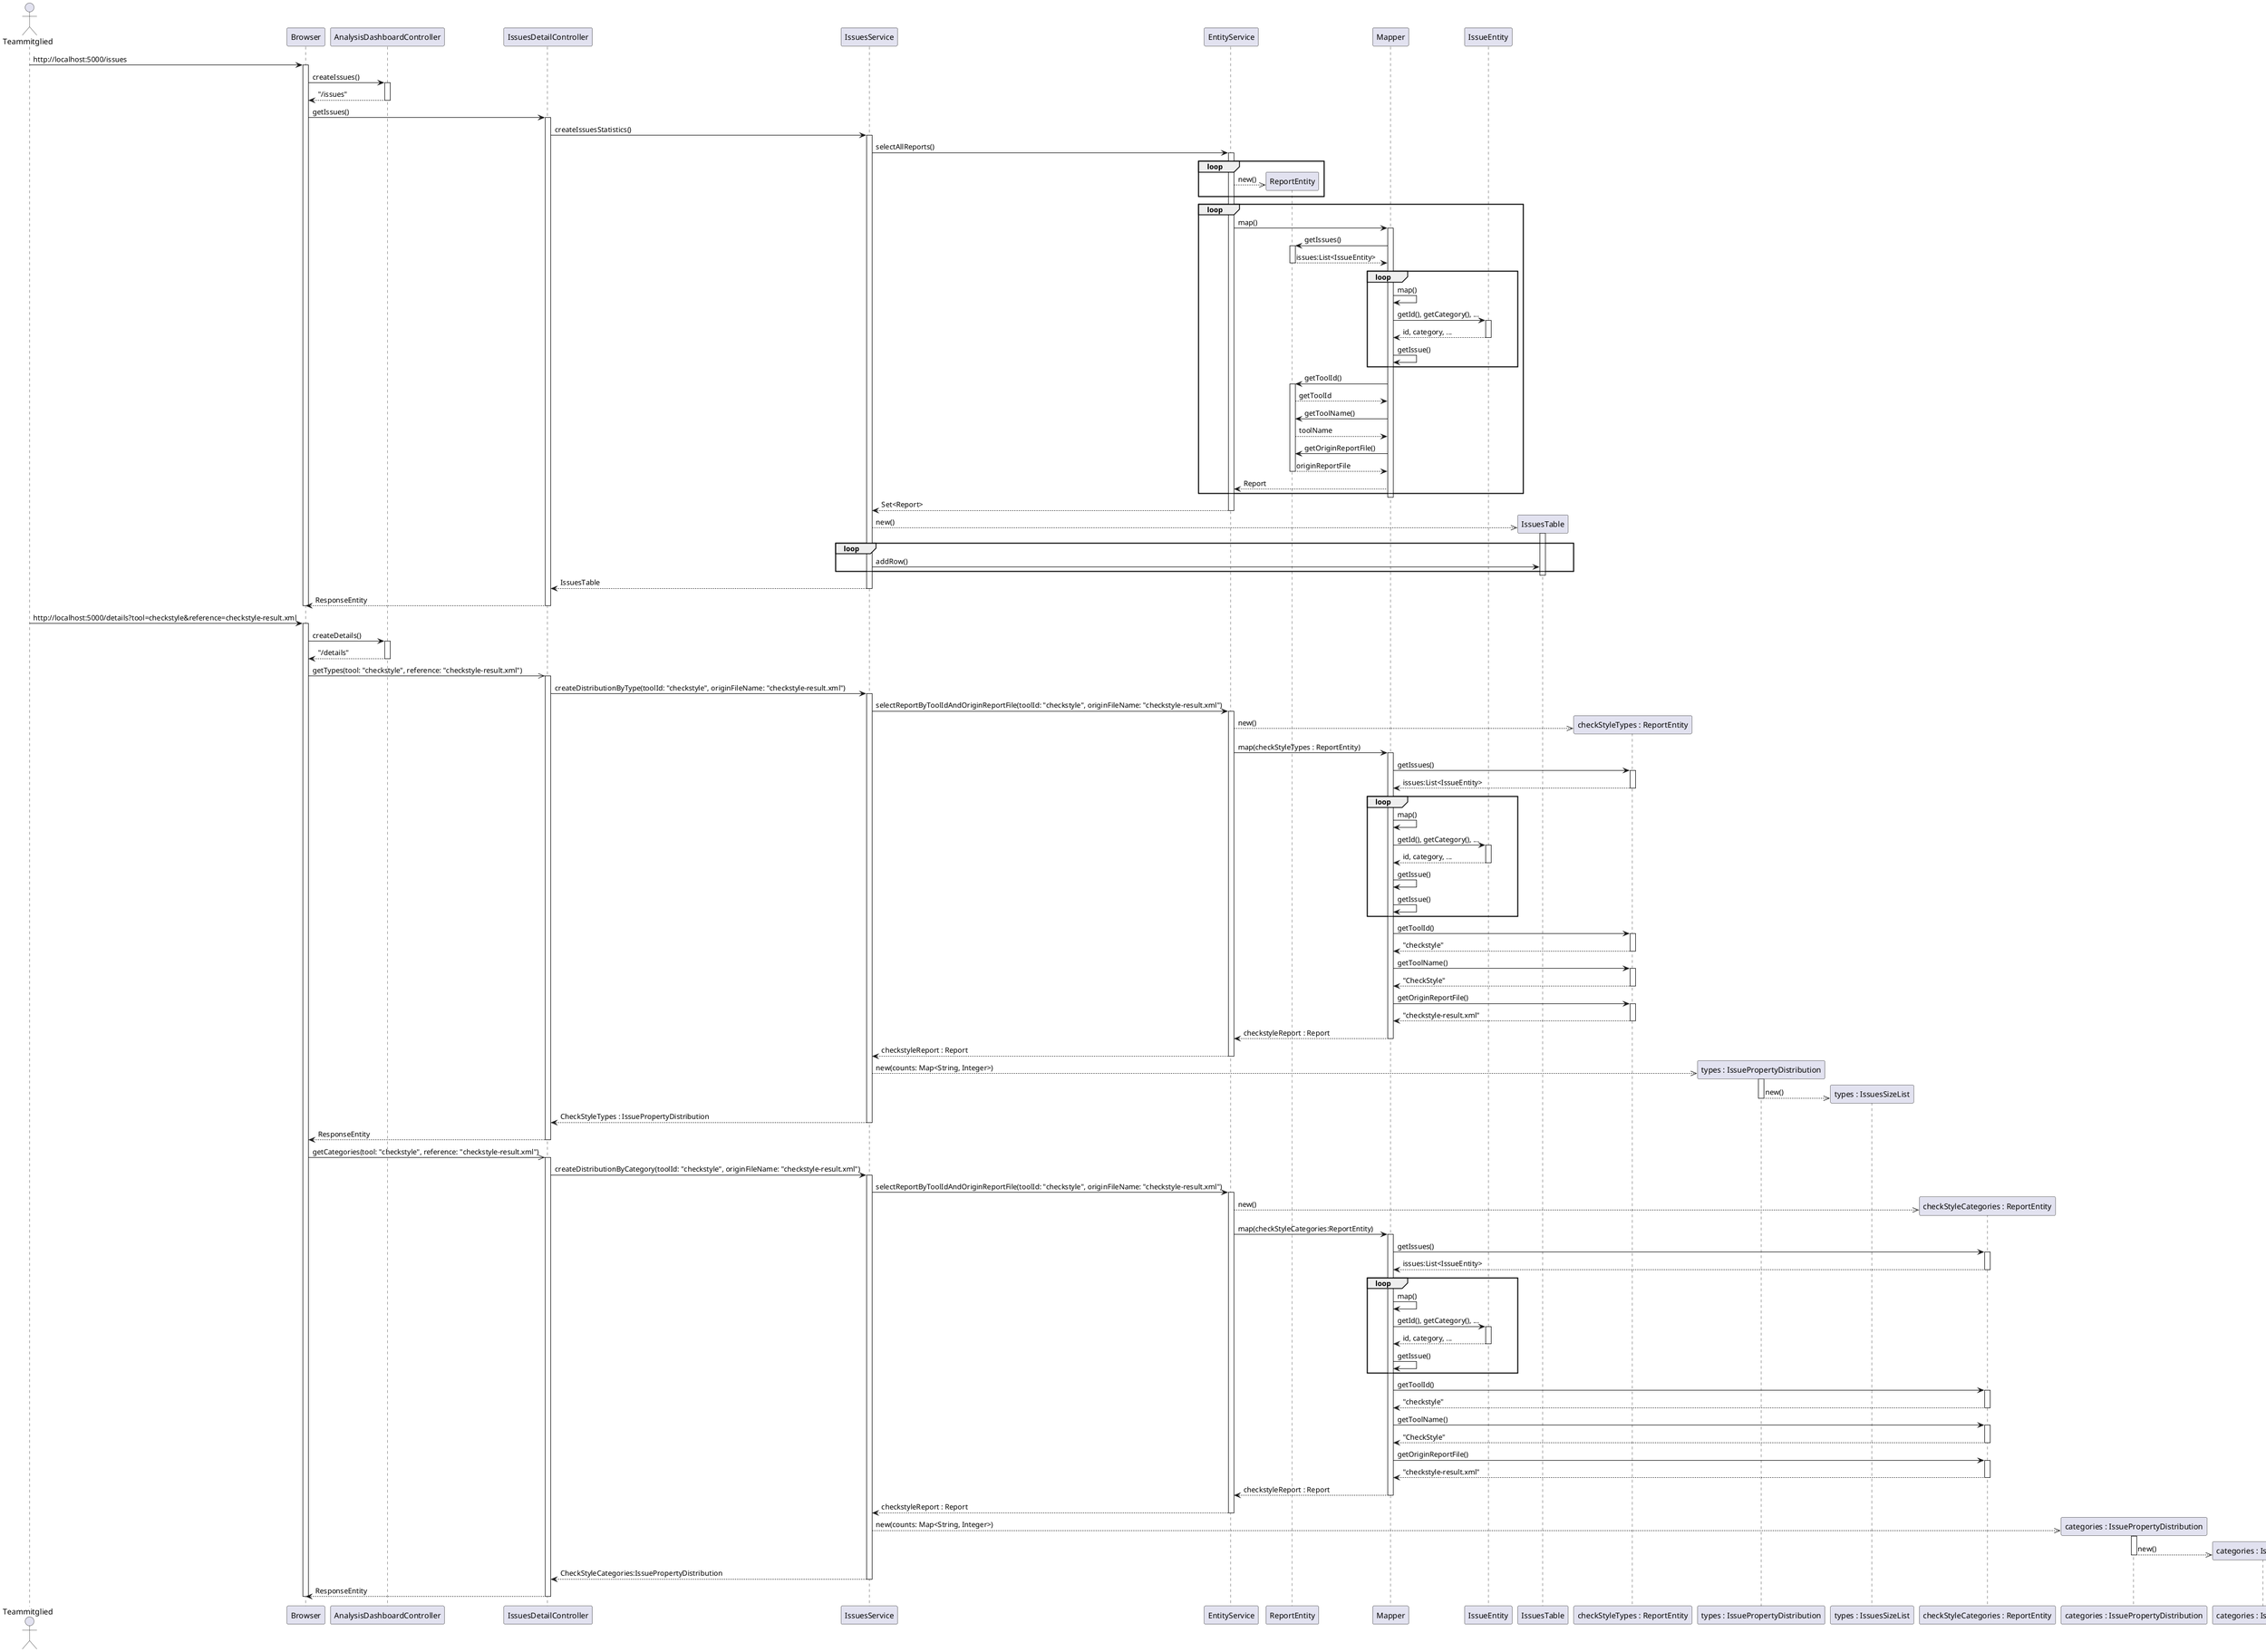 @startuml

actor Teammitglied
Teammitglied -> Browser: http://localhost:5000/issues
activate Browser

Browser -> AnalysisDashboardController: createIssues()
activate AnalysisDashboardController
AnalysisDashboardController --> Browser: "/issues"
deactivate AnalysisDashboardController
Browser -> IssuesDetailController: getIssues()

activate IssuesDetailController


IssuesDetailController -> IssuesService: createIssuesStatistics()

activate IssuesService

IssuesService -> EntityService: selectAllReports()
activate EntityService

create ReportEntity

loop
    EntityService -->> ReportEntity: new()
end
loop
    EntityService -> Mapper: map()
    activate Mapper
    Mapper -> ReportEntity: getIssues()
    activate ReportEntity
    Mapper <-- ReportEntity: issues:List<IssueEntity>
    deactivate ReportEntity

    deactivate ReportEntity
    loop
        Mapper -> Mapper: map()
        Mapper -> IssueEntity: getId(), getCategory(), ...
        activate IssueEntity
        Mapper <-- IssueEntity: id, category, ...
        deactivate IssueEntity
        Mapper -> Mapper: getIssue()
    end
    deactivate ReportEntity

    Mapper -> ReportEntity: getToolId()
    activate ReportEntity
    Mapper <-- ReportEntity: getToolId
    Mapper -> ReportEntity: getToolName()
    Mapper <-- ReportEntity: toolName
    Mapper -> ReportEntity: getOriginReportFile()
    Mapper <-- ReportEntity: originReportFile
    deactivate ReportEntity
    EntityService <-- Mapper: Report
end
deactivate Mapper

IssuesService <-- EntityService: Set<Report>
deactivate EntityService


create IssuesTable
IssuesService -->> IssuesTable: new()
activate IssuesTable
loop
    IssuesService -> IssuesTable: addRow()
end
deactivate IssuesTable
IssuesDetailController <-- IssuesService: IssuesTable
deactivate IssuesService
Browser <-- IssuesDetailController: ResponseEntity
deactivate IssuesDetailController
deactivate Browser

' Details eines speziellen Reports ansehen
Teammitglied -> Browser: http://localhost:5000/details?tool=checkstyle&reference=checkstyle-result.xml
activate Browser
Browser -> AnalysisDashboardController: createDetails()

activate AnalysisDashboardController
Browser <-- AnalysisDashboardController: "/details"
deactivate AnalysisDashboardController
Browser ->> IssuesDetailController: getTypes(tool: "checkstyle", reference: "checkstyle-result.xml")
activate IssuesDetailController
IssuesDetailController -> IssuesService: createDistributionByType(toolId: "checkstyle", originFileName: "checkstyle-result.xml")
activate IssuesService
IssuesService -> EntityService: selectReportByToolIdAndOriginReportFile(toolId: "checkstyle", originFileName: "checkstyle-result.xml")
activate EntityService
create "checkStyleTypes : ReportEntity"
EntityService -->> "checkStyleTypes : ReportEntity": new()
EntityService -> Mapper: map(checkStyleTypes : ReportEntity)

activate Mapper
"checkStyleTypes : ReportEntity" <- Mapper: getIssues()
activate "checkStyleTypes : ReportEntity"
"checkStyleTypes : ReportEntity" --> Mapper: issues:List<IssueEntity>
deactivate "checkStyleTypes : ReportEntity"

loop
    Mapper -> Mapper: map()
    Mapper -> IssueEntity: getId(), getCategory(), ...
    activate IssueEntity
    Mapper <-- IssueEntity: id, category, ...
    deactivate IssueEntity
    Mapper -> Mapper: getIssue()
    Mapper -> Mapper: getIssue()
end
Mapper -> "checkStyleTypes : ReportEntity": getToolId()
activate "checkStyleTypes : ReportEntity"
Mapper <-- "checkStyleTypes : ReportEntity": "checkstyle"
deactivate "checkStyleTypes : ReportEntity"
Mapper -> "checkStyleTypes : ReportEntity": getToolName()
activate "checkStyleTypes : ReportEntity"
Mapper <-- "checkStyleTypes : ReportEntity": "CheckStyle"
deactivate "checkStyleTypes : ReportEntity"
Mapper -> "checkStyleTypes : ReportEntity": getOriginReportFile()
activate "checkStyleTypes : ReportEntity"
Mapper <-- "checkStyleTypes : ReportEntity": "checkstyle-result.xml"
deactivate "checkStyleTypes : ReportEntity"
EntityService <-- Mapper: checkstyleReport : Report
deactivate Mapper

IssuesService <-- EntityService: checkstyleReport : Report
deactivate EntityService
create "types : IssuePropertyDistribution"
IssuesService -->> "types : IssuePropertyDistribution": new(counts: Map<String, Integer>)
activate "types : IssuePropertyDistribution"
create "types : IssuesSizeList"
"types : IssuePropertyDistribution" -->> "types : IssuesSizeList": new()
deactivate "types : IssuePropertyDistribution"

IssuesDetailController <-- IssuesService: CheckStyleTypes : IssuePropertyDistribution
deactivate IssuesService
Browser <-- IssuesDetailController: ResponseEntity

deactivate IssuesDetailController





deactivate AnalysisDashboardController
Browser ->> IssuesDetailController: getCategories(tool: "checkstyle", reference: "checkstyle-result.xml")
activate IssuesDetailController
IssuesDetailController -> IssuesService: createDistributionByCategory(toolId: "checkstyle", originFileName: "checkstyle-result.xml")
activate IssuesService
IssuesService -> EntityService: selectReportByToolIdAndOriginReportFile(toolId: "checkstyle", originFileName: "checkstyle-result.xml")
activate EntityService
create "checkStyleCategories : ReportEntity"
EntityService -->> "checkStyleCategories : ReportEntity": new()
EntityService -> Mapper: map(checkStyleCategories:ReportEntity)

activate Mapper
"checkStyleCategories : ReportEntity" <- Mapper: getIssues()
activate "checkStyleCategories : ReportEntity"
"checkStyleCategories : ReportEntity" --> Mapper: issues:List<IssueEntity>
deactivate "checkStyleCategories : ReportEntity"

loop
    Mapper -> Mapper: map()
    Mapper -> IssueEntity: getId(), getCategory(), ...
    activate IssueEntity
    Mapper <-- IssueEntity: id, category, ...
    deactivate IssueEntity
    Mapper -> Mapper: getIssue()
end

Mapper -> "checkStyleCategories : ReportEntity": getToolId()
activate "checkStyleCategories : ReportEntity"
Mapper <-- "checkStyleCategories : ReportEntity": "checkstyle"
deactivate "checkStyleCategories : ReportEntity"
Mapper -> "checkStyleCategories : ReportEntity": getToolName()
activate "checkStyleCategories : ReportEntity"
Mapper <-- "checkStyleCategories : ReportEntity": "CheckStyle"
deactivate "checkStyleCategories : ReportEntity"
Mapper -> "checkStyleCategories : ReportEntity": getOriginReportFile()
activate "checkStyleCategories : ReportEntity"
Mapper <-- "checkStyleCategories : ReportEntity": "checkstyle-result.xml"
deactivate "checkStyleCategories : ReportEntity"
deactivate "checkStyleCategories : ReportEntity"
EntityService <-- Mapper: checkstyleReport : Report
deactivate Mapper

IssuesService <-- EntityService: checkstyleReport : Report
deactivate EntityService
create "categories : IssuePropertyDistribution"
IssuesService -->> "categories : IssuePropertyDistribution": new(counts: Map<String, Integer>)
activate "categories : IssuePropertyDistribution"
create "categories : IssuesSizeList"
"categories : IssuePropertyDistribution" -->> "categories : IssuesSizeList": new()
deactivate "categories : IssuePropertyDistribution"

IssuesDetailController <-- IssuesService: CheckStyleCategories:IssuePropertyDistribution
deactivate IssuesService
Browser <-- IssuesDetailController: ResponseEntity
deactivate IssuesDetailController
deactivate Browser

@enduml




